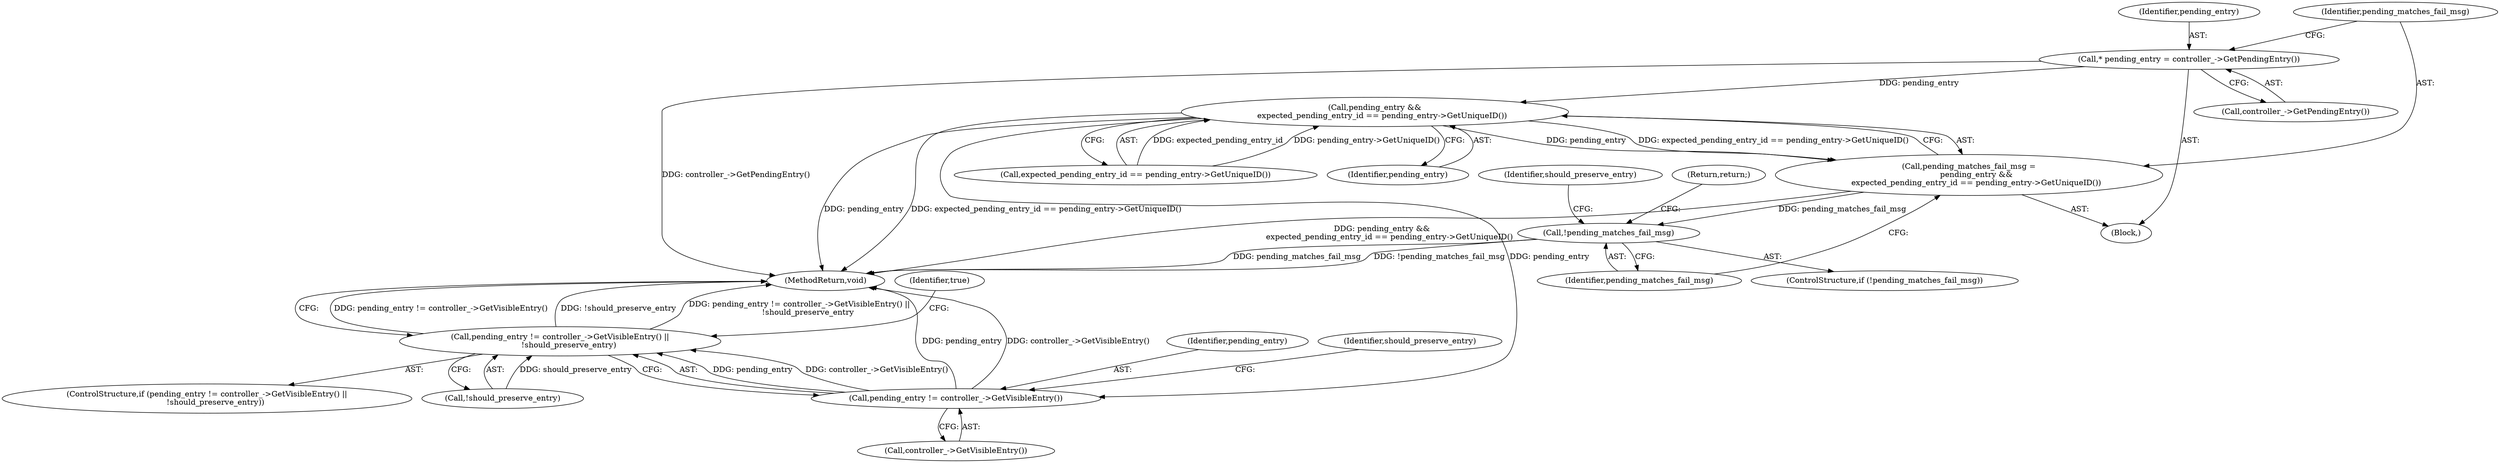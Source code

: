 digraph "0_Chrome_0aa576040704401ae28ea73b862d0b5d84262d51@pointer" {
"1000104" [label="(Call,* pending_entry = controller_->GetPendingEntry())"];
"1000110" [label="(Call,pending_entry &&\n      expected_pending_entry_id == pending_entry->GetUniqueID())"];
"1000108" [label="(Call,pending_matches_fail_msg =\n      pending_entry &&\n      expected_pending_entry_id == pending_entry->GetUniqueID())"];
"1000116" [label="(Call,!pending_matches_fail_msg)"];
"1000127" [label="(Call,pending_entry != controller_->GetVisibleEntry())"];
"1000126" [label="(Call,pending_entry != controller_->GetVisibleEntry() ||\n       !should_preserve_entry)"];
"1000112" [label="(Call,expected_pending_entry_id == pending_entry->GetUniqueID())"];
"1000127" [label="(Call,pending_entry != controller_->GetVisibleEntry())"];
"1000116" [label="(Call,!pending_matches_fail_msg)"];
"1000121" [label="(Identifier,should_preserve_entry)"];
"1000129" [label="(Call,controller_->GetVisibleEntry())"];
"1000126" [label="(Call,pending_entry != controller_->GetVisibleEntry() ||\n       !should_preserve_entry)"];
"1000125" [label="(ControlStructure,if (pending_entry != controller_->GetVisibleEntry() ||\n       !should_preserve_entry))"];
"1000109" [label="(Identifier,pending_matches_fail_msg)"];
"1000105" [label="(Identifier,pending_entry)"];
"1000110" [label="(Call,pending_entry &&\n      expected_pending_entry_id == pending_entry->GetUniqueID())"];
"1000102" [label="(Block,)"];
"1000137" [label="(MethodReturn,void)"];
"1000117" [label="(Identifier,pending_matches_fail_msg)"];
"1000115" [label="(ControlStructure,if (!pending_matches_fail_msg))"];
"1000134" [label="(Identifier,true)"];
"1000111" [label="(Identifier,pending_entry)"];
"1000118" [label="(Return,return;)"];
"1000128" [label="(Identifier,pending_entry)"];
"1000108" [label="(Call,pending_matches_fail_msg =\n      pending_entry &&\n      expected_pending_entry_id == pending_entry->GetUniqueID())"];
"1000104" [label="(Call,* pending_entry = controller_->GetPendingEntry())"];
"1000106" [label="(Call,controller_->GetPendingEntry())"];
"1000130" [label="(Call,!should_preserve_entry)"];
"1000131" [label="(Identifier,should_preserve_entry)"];
"1000104" -> "1000102"  [label="AST: "];
"1000104" -> "1000106"  [label="CFG: "];
"1000105" -> "1000104"  [label="AST: "];
"1000106" -> "1000104"  [label="AST: "];
"1000109" -> "1000104"  [label="CFG: "];
"1000104" -> "1000137"  [label="DDG: controller_->GetPendingEntry()"];
"1000104" -> "1000110"  [label="DDG: pending_entry"];
"1000110" -> "1000108"  [label="AST: "];
"1000110" -> "1000111"  [label="CFG: "];
"1000110" -> "1000112"  [label="CFG: "];
"1000111" -> "1000110"  [label="AST: "];
"1000112" -> "1000110"  [label="AST: "];
"1000108" -> "1000110"  [label="CFG: "];
"1000110" -> "1000137"  [label="DDG: expected_pending_entry_id == pending_entry->GetUniqueID()"];
"1000110" -> "1000137"  [label="DDG: pending_entry"];
"1000110" -> "1000108"  [label="DDG: pending_entry"];
"1000110" -> "1000108"  [label="DDG: expected_pending_entry_id == pending_entry->GetUniqueID()"];
"1000112" -> "1000110"  [label="DDG: expected_pending_entry_id"];
"1000112" -> "1000110"  [label="DDG: pending_entry->GetUniqueID()"];
"1000110" -> "1000127"  [label="DDG: pending_entry"];
"1000108" -> "1000102"  [label="AST: "];
"1000109" -> "1000108"  [label="AST: "];
"1000117" -> "1000108"  [label="CFG: "];
"1000108" -> "1000137"  [label="DDG: pending_entry &&\n      expected_pending_entry_id == pending_entry->GetUniqueID()"];
"1000108" -> "1000116"  [label="DDG: pending_matches_fail_msg"];
"1000116" -> "1000115"  [label="AST: "];
"1000116" -> "1000117"  [label="CFG: "];
"1000117" -> "1000116"  [label="AST: "];
"1000118" -> "1000116"  [label="CFG: "];
"1000121" -> "1000116"  [label="CFG: "];
"1000116" -> "1000137"  [label="DDG: pending_matches_fail_msg"];
"1000116" -> "1000137"  [label="DDG: !pending_matches_fail_msg"];
"1000127" -> "1000126"  [label="AST: "];
"1000127" -> "1000129"  [label="CFG: "];
"1000128" -> "1000127"  [label="AST: "];
"1000129" -> "1000127"  [label="AST: "];
"1000131" -> "1000127"  [label="CFG: "];
"1000126" -> "1000127"  [label="CFG: "];
"1000127" -> "1000137"  [label="DDG: pending_entry"];
"1000127" -> "1000137"  [label="DDG: controller_->GetVisibleEntry()"];
"1000127" -> "1000126"  [label="DDG: pending_entry"];
"1000127" -> "1000126"  [label="DDG: controller_->GetVisibleEntry()"];
"1000126" -> "1000125"  [label="AST: "];
"1000126" -> "1000130"  [label="CFG: "];
"1000130" -> "1000126"  [label="AST: "];
"1000134" -> "1000126"  [label="CFG: "];
"1000137" -> "1000126"  [label="CFG: "];
"1000126" -> "1000137"  [label="DDG: pending_entry != controller_->GetVisibleEntry()"];
"1000126" -> "1000137"  [label="DDG: !should_preserve_entry"];
"1000126" -> "1000137"  [label="DDG: pending_entry != controller_->GetVisibleEntry() ||\n       !should_preserve_entry"];
"1000130" -> "1000126"  [label="DDG: should_preserve_entry"];
}
